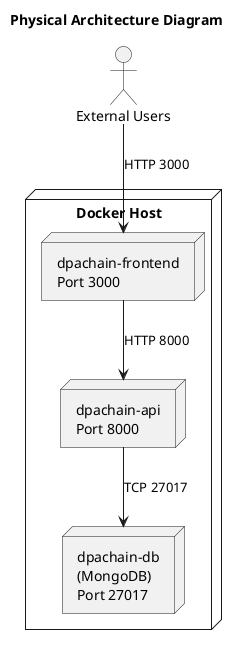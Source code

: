 @startuml

title Physical Architecture Diagram

actor "External Users" as users

node "Docker Host" as host {
  node "dpachain-db\n(MongoDB)\nPort 27017" as db
  node "dpachain-api\nPort 8000" as api
  node "dpachain-frontend\nPort 3000" as frontend
}

users --> frontend : HTTP 3000
frontend --> api : HTTP 8000
api --> db : TCP 27017

@enduml

